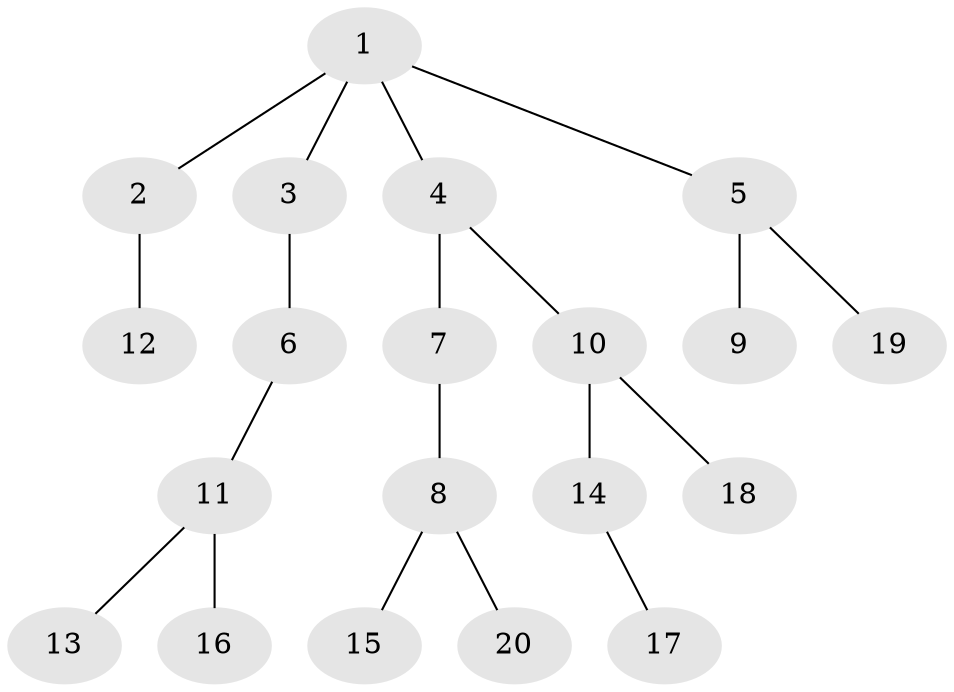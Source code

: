 // Generated by graph-tools (version 1.1) at 2025/46/02/15/25 05:46:28]
// undirected, 20 vertices, 19 edges
graph export_dot {
graph [start="1"]
  node [color=gray90,style=filled];
  1;
  2;
  3;
  4;
  5;
  6;
  7;
  8;
  9;
  10;
  11;
  12;
  13;
  14;
  15;
  16;
  17;
  18;
  19;
  20;
  1 -- 2;
  1 -- 3;
  1 -- 4;
  1 -- 5;
  2 -- 12;
  3 -- 6;
  4 -- 7;
  4 -- 10;
  5 -- 9;
  5 -- 19;
  6 -- 11;
  7 -- 8;
  8 -- 15;
  8 -- 20;
  10 -- 14;
  10 -- 18;
  11 -- 13;
  11 -- 16;
  14 -- 17;
}
